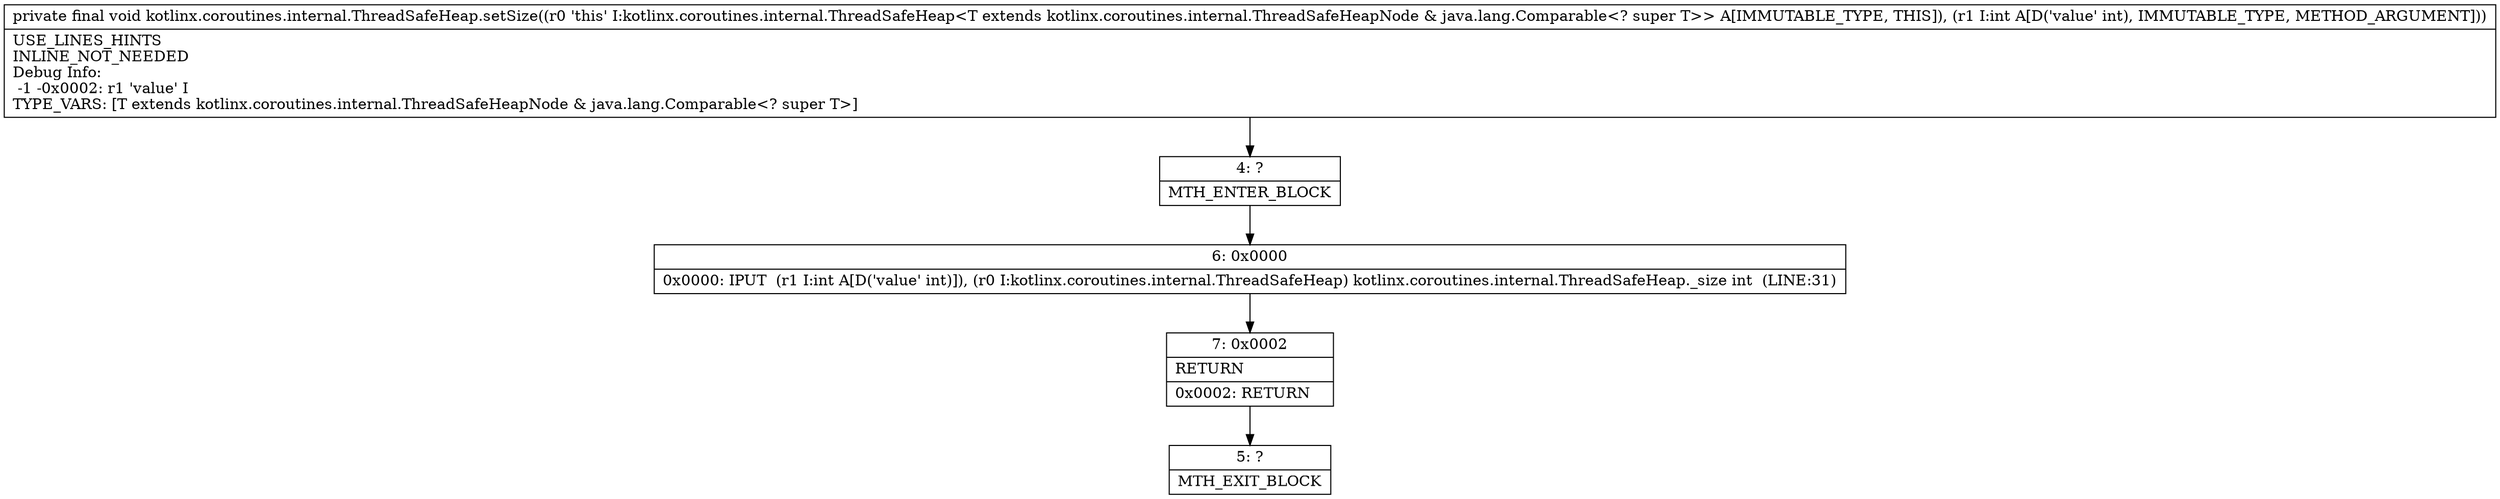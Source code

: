 digraph "CFG forkotlinx.coroutines.internal.ThreadSafeHeap.setSize(I)V" {
Node_4 [shape=record,label="{4\:\ ?|MTH_ENTER_BLOCK\l}"];
Node_6 [shape=record,label="{6\:\ 0x0000|0x0000: IPUT  (r1 I:int A[D('value' int)]), (r0 I:kotlinx.coroutines.internal.ThreadSafeHeap) kotlinx.coroutines.internal.ThreadSafeHeap._size int  (LINE:31)\l}"];
Node_7 [shape=record,label="{7\:\ 0x0002|RETURN\l|0x0002: RETURN   \l}"];
Node_5 [shape=record,label="{5\:\ ?|MTH_EXIT_BLOCK\l}"];
MethodNode[shape=record,label="{private final void kotlinx.coroutines.internal.ThreadSafeHeap.setSize((r0 'this' I:kotlinx.coroutines.internal.ThreadSafeHeap\<T extends kotlinx.coroutines.internal.ThreadSafeHeapNode & java.lang.Comparable\<? super T\>\> A[IMMUTABLE_TYPE, THIS]), (r1 I:int A[D('value' int), IMMUTABLE_TYPE, METHOD_ARGUMENT]))  | USE_LINES_HINTS\lINLINE_NOT_NEEDED\lDebug Info:\l  \-1 \-0x0002: r1 'value' I\lTYPE_VARS: [T extends kotlinx.coroutines.internal.ThreadSafeHeapNode & java.lang.Comparable\<? super T\>]\l}"];
MethodNode -> Node_4;Node_4 -> Node_6;
Node_6 -> Node_7;
Node_7 -> Node_5;
}

